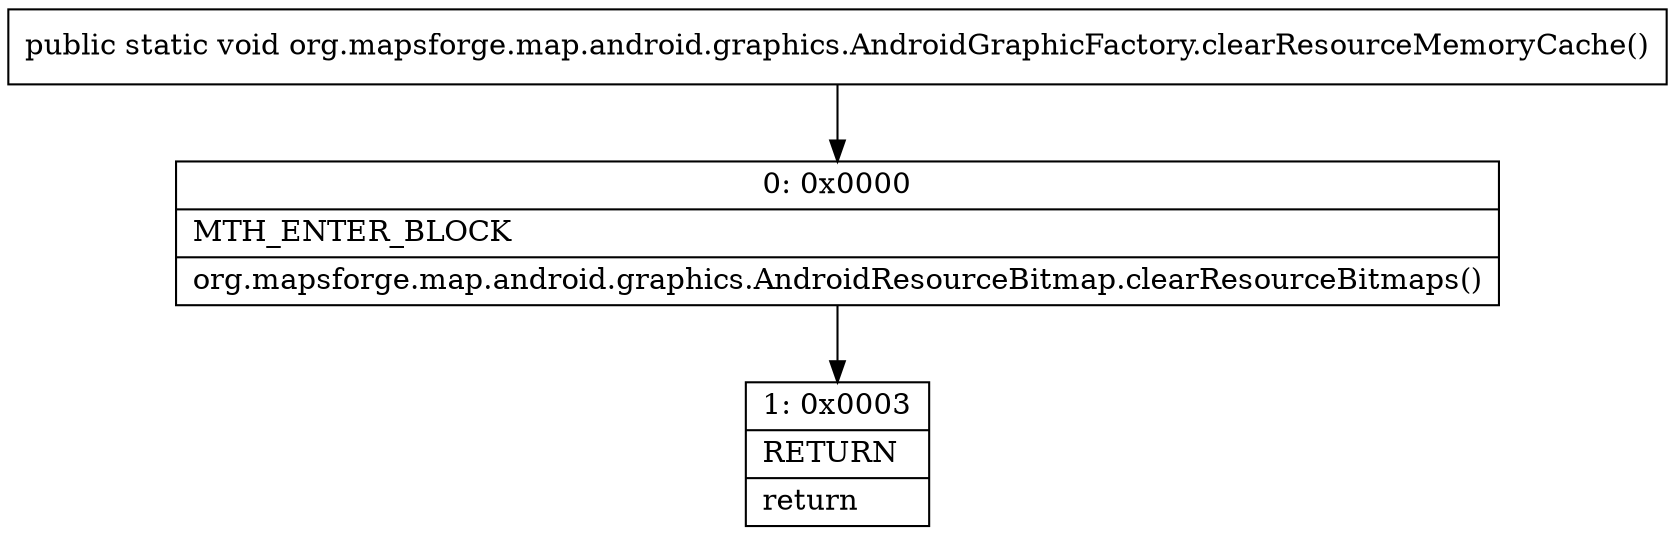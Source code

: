 digraph "CFG fororg.mapsforge.map.android.graphics.AndroidGraphicFactory.clearResourceMemoryCache()V" {
Node_0 [shape=record,label="{0\:\ 0x0000|MTH_ENTER_BLOCK\l|org.mapsforge.map.android.graphics.AndroidResourceBitmap.clearResourceBitmaps()\l}"];
Node_1 [shape=record,label="{1\:\ 0x0003|RETURN\l|return\l}"];
MethodNode[shape=record,label="{public static void org.mapsforge.map.android.graphics.AndroidGraphicFactory.clearResourceMemoryCache() }"];
MethodNode -> Node_0;
Node_0 -> Node_1;
}

